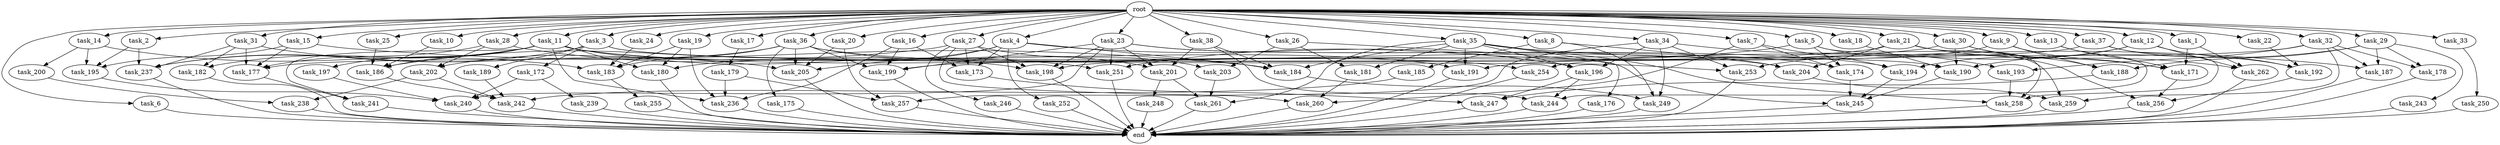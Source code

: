 digraph G {
  task_8 [size="102.400000"];
  task_239 [size="42090679500.800003"];
  task_173 [size="115105123532.800003"];
  task_189 [size="54975581388.800003"];
  task_17 [size="102.400000"];
  task_261 [size="48962627174.400002"];
  task_204 [size="142592914227.200012"];
  task_242 [size="81604378624.000000"];
  task_35 [size="102.400000"];
  task_26 [size="102.400000"];
  task_15 [size="102.400000"];
  task_252 [size="21474836480.000000"];
  task_251 [size="124554051584.000000"];
  task_205 [size="204440443289.600006"];
  task_255 [size="21474836480.000000"];
  task_33 [size="102.400000"];
  task_186 [size="83322365542.400009"];
  task_181 [size="24910810316.800003"];
  task_241 [size="116823110451.200012"];
  task_176 [size="3435973836.800000"];
  task_13 [size="102.400000"];
  task_22 [size="102.400000"];
  task_5 [size="102.400000"];
  task_36 [size="102.400000"];
  task_200 [size="85899345920.000000"];
  task_201 [size="135720966553.600006"];
  task_6 [size="102.400000"];
  task_7 [size="102.400000"];
  task_240 [size="166644731084.800018"];
  task_30 [size="102.400000"];
  task_262 [size="116823110451.200012"];
  task_3 [size="102.400000"];
  task_179 [size="42090679500.800003"];
  task_187 [size="72155450572.800003"];
  task_188 [size="226774273228.800018"];
  task_236 [size="224197292851.200012"];
  task_183 [size="268864952729.600006"];
  task_193 [size="83322365542.400009"];
  task_247 [size="135720966553.600006"];
  task_259 [size="52398601011.200005"];
  task_191 [size="120259084288.000000"];
  task_260 [size="76450417868.800003"];
  task_175 [size="42090679500.800003"];
  task_253 [size="155477816115.200012"];
  task_202 [size="55834574848.000000"];
  root [size="0.000000"];
  task_182 [size="85899345920.000000"];
  task_258 [size="127990025420.800003"];
  task_245 [size="115964116992.000000"];
  task_12 [size="102.400000"];
  task_21 [size="102.400000"];
  task_18 [size="102.400000"];
  task_180 [size="138297946931.200012"];
  task_31 [size="102.400000"];
  task_244 [size="101361228185.600006"];
  task_9 [size="102.400000"];
  task_237 [size="148605868441.600006"];
  task_192 [size="93630287052.800003"];
  task_28 [size="102.400000"];
  task_174 [size="148605868441.600006"];
  task_177 [size="103079215104.000000"];
  task_171 [size="234505214361.600006"];
  task_185 [size="69578470195.199997"];
  task_34 [size="102.400000"];
  task_10 [size="102.400000"];
  task_178 [size="68719476736.000000"];
  task_194 [size="171798691840.000000"];
  task_2 [size="102.400000"];
  task_29 [size="102.400000"];
  end [size="0.000000"];
  task_184 [size="36077725286.400002"];
  task_197 [size="30923764531.200001"];
  task_198 [size="193273528320.000000"];
  task_16 [size="102.400000"];
  task_14 [size="102.400000"];
  task_24 [size="102.400000"];
  task_38 [size="102.400000"];
  task_195 [size="97066260889.600006"];
  task_243 [size="54975581388.800003"];
  task_257 [size="176952652595.200012"];
  task_19 [size="102.400000"];
  task_32 [size="102.400000"];
  task_196 [size="94489280512.000000"];
  task_25 [size="102.400000"];
  task_4 [size="102.400000"];
  task_172 [size="54975581388.800003"];
  task_27 [size="102.400000"];
  task_254 [size="44667659878.400002"];
  task_23 [size="102.400000"];
  task_37 [size="102.400000"];
  task_256 [size="98784247808.000000"];
  task_1 [size="102.400000"];
  task_11 [size="102.400000"];
  task_190 [size="203581449830.400024"];
  task_249 [size="142592914227.200012"];
  task_20 [size="102.400000"];
  task_250 [size="21474836480.000000"];
  task_246 [size="7730941132.800000"];
  task_203 [size="29205777612.800003"];
  task_199 [size="221620312473.600006"];
  task_238 [size="76450417868.800003"];
  task_248 [size="3435973836.800000"];

  task_8 -> task_185 [size="679477248.000000"];
  task_8 -> task_249 [size="679477248.000000"];
  task_8 -> task_204 [size="679477248.000000"];
  task_239 -> end [size="1.000000"];
  task_173 -> task_247 [size="75497472.000000"];
  task_189 -> task_242 [size="209715200.000000"];
  task_17 -> task_179 [size="411041792.000000"];
  task_261 -> end [size="1.000000"];
  task_204 -> task_259 [size="301989888.000000"];
  task_242 -> end [size="1.000000"];
  task_35 -> task_176 [size="33554432.000000"];
  task_35 -> task_258 [size="33554432.000000"];
  task_35 -> task_187 [size="33554432.000000"];
  task_35 -> task_181 [size="33554432.000000"];
  task_35 -> task_191 [size="33554432.000000"];
  task_35 -> task_196 [size="33554432.000000"];
  task_35 -> task_184 [size="33554432.000000"];
  task_35 -> task_261 [size="33554432.000000"];
  task_26 -> task_245 [size="209715200.000000"];
  task_26 -> task_181 [size="209715200.000000"];
  task_26 -> task_203 [size="209715200.000000"];
  task_15 -> task_184 [size="33554432.000000"];
  task_15 -> task_195 [size="33554432.000000"];
  task_15 -> task_177 [size="33554432.000000"];
  task_252 -> end [size="1.000000"];
  task_251 -> end [size="1.000000"];
  task_205 -> end [size="1.000000"];
  task_255 -> end [size="1.000000"];
  task_33 -> task_250 [size="209715200.000000"];
  task_186 -> task_242 [size="301989888.000000"];
  task_181 -> task_260 [size="134217728.000000"];
  task_241 -> end [size="1.000000"];
  task_176 -> end [size="1.000000"];
  task_13 -> task_171 [size="75497472.000000"];
  task_13 -> task_244 [size="75497472.000000"];
  task_22 -> task_192 [size="536870912.000000"];
  task_5 -> task_251 [size="75497472.000000"];
  task_5 -> task_174 [size="75497472.000000"];
  task_5 -> task_256 [size="75497472.000000"];
  task_5 -> task_259 [size="75497472.000000"];
  task_36 -> task_202 [size="411041792.000000"];
  task_36 -> task_175 [size="411041792.000000"];
  task_36 -> task_205 [size="411041792.000000"];
  task_36 -> task_183 [size="411041792.000000"];
  task_36 -> task_201 [size="411041792.000000"];
  task_36 -> task_204 [size="411041792.000000"];
  task_36 -> task_199 [size="411041792.000000"];
  task_200 -> task_238 [size="536870912.000000"];
  task_201 -> task_261 [size="33554432.000000"];
  task_201 -> task_248 [size="33554432.000000"];
  task_6 -> end [size="1.000000"];
  task_7 -> task_194 [size="536870912.000000"];
  task_7 -> task_260 [size="536870912.000000"];
  task_7 -> task_174 [size="536870912.000000"];
  task_240 -> end [size="1.000000"];
  task_30 -> task_188 [size="838860800.000000"];
  task_30 -> task_190 [size="838860800.000000"];
  task_30 -> task_198 [size="838860800.000000"];
  task_30 -> task_171 [size="838860800.000000"];
  task_262 -> end [size="1.000000"];
  task_3 -> task_190 [size="536870912.000000"];
  task_3 -> task_172 [size="536870912.000000"];
  task_3 -> task_237 [size="536870912.000000"];
  task_3 -> task_253 [size="536870912.000000"];
  task_3 -> task_189 [size="536870912.000000"];
  task_179 -> task_236 [size="209715200.000000"];
  task_179 -> task_257 [size="209715200.000000"];
  task_187 -> end [size="1.000000"];
  task_188 -> task_247 [size="411041792.000000"];
  task_236 -> end [size="1.000000"];
  task_183 -> task_255 [size="209715200.000000"];
  task_193 -> task_258 [size="838860800.000000"];
  task_247 -> end [size="1.000000"];
  task_259 -> end [size="1.000000"];
  task_191 -> end [size="1.000000"];
  task_260 -> end [size="1.000000"];
  task_175 -> end [size="1.000000"];
  task_253 -> end [size="1.000000"];
  task_202 -> task_242 [size="209715200.000000"];
  task_202 -> task_238 [size="209715200.000000"];
  root -> task_8 [size="1.000000"];
  root -> task_14 [size="1.000000"];
  root -> task_24 [size="1.000000"];
  root -> task_13 [size="1.000000"];
  root -> task_33 [size="1.000000"];
  root -> task_12 [size="1.000000"];
  root -> task_21 [size="1.000000"];
  root -> task_18 [size="1.000000"];
  root -> task_22 [size="1.000000"];
  root -> task_31 [size="1.000000"];
  root -> task_9 [size="1.000000"];
  root -> task_5 [size="1.000000"];
  root -> task_36 [size="1.000000"];
  root -> task_32 [size="1.000000"];
  root -> task_26 [size="1.000000"];
  root -> task_15 [size="1.000000"];
  root -> task_6 [size="1.000000"];
  root -> task_4 [size="1.000000"];
  root -> task_25 [size="1.000000"];
  root -> task_30 [size="1.000000"];
  root -> task_34 [size="1.000000"];
  root -> task_3 [size="1.000000"];
  root -> task_19 [size="1.000000"];
  root -> task_10 [size="1.000000"];
  root -> task_23 [size="1.000000"];
  root -> task_37 [size="1.000000"];
  root -> task_1 [size="1.000000"];
  root -> task_11 [size="1.000000"];
  root -> task_17 [size="1.000000"];
  root -> task_2 [size="1.000000"];
  root -> task_29 [size="1.000000"];
  root -> task_20 [size="1.000000"];
  root -> task_35 [size="1.000000"];
  root -> task_7 [size="1.000000"];
  root -> task_27 [size="1.000000"];
  root -> task_38 [size="1.000000"];
  root -> task_28 [size="1.000000"];
  root -> task_16 [size="1.000000"];
  task_182 -> end [size="1.000000"];
  task_258 -> end [size="1.000000"];
  task_245 -> end [size="1.000000"];
  task_12 -> task_194 [size="301989888.000000"];
  task_12 -> task_262 [size="301989888.000000"];
  task_12 -> task_253 [size="301989888.000000"];
  task_12 -> task_192 [size="301989888.000000"];
  task_21 -> task_204 [size="301989888.000000"];
  task_21 -> task_262 [size="301989888.000000"];
  task_21 -> task_177 [size="301989888.000000"];
  task_21 -> task_258 [size="301989888.000000"];
  task_18 -> task_190 [size="75497472.000000"];
  task_180 -> end [size="1.000000"];
  task_31 -> task_205 [size="536870912.000000"];
  task_31 -> task_237 [size="536870912.000000"];
  task_31 -> task_177 [size="536870912.000000"];
  task_31 -> task_182 [size="536870912.000000"];
  task_244 -> end [size="1.000000"];
  task_9 -> task_188 [size="838860800.000000"];
  task_9 -> task_191 [size="838860800.000000"];
  task_9 -> task_171 [size="838860800.000000"];
  task_237 -> end [size="1.000000"];
  task_192 -> task_256 [size="679477248.000000"];
  task_28 -> task_202 [size="134217728.000000"];
  task_28 -> task_198 [size="134217728.000000"];
  task_28 -> task_177 [size="134217728.000000"];
  task_174 -> task_245 [size="301989888.000000"];
  task_177 -> task_241 [size="838860800.000000"];
  task_171 -> task_256 [size="209715200.000000"];
  task_185 -> task_242 [size="75497472.000000"];
  task_34 -> task_196 [size="679477248.000000"];
  task_34 -> task_257 [size="679477248.000000"];
  task_34 -> task_193 [size="679477248.000000"];
  task_34 -> task_253 [size="679477248.000000"];
  task_34 -> task_249 [size="679477248.000000"];
  task_10 -> task_186 [size="301989888.000000"];
  task_178 -> end [size="1.000000"];
  task_194 -> task_245 [size="411041792.000000"];
  task_2 -> task_237 [size="75497472.000000"];
  task_2 -> task_195 [size="75497472.000000"];
  task_29 -> task_188 [size="536870912.000000"];
  task_29 -> task_190 [size="536870912.000000"];
  task_29 -> task_187 [size="536870912.000000"];
  task_29 -> task_178 [size="536870912.000000"];
  task_29 -> task_243 [size="536870912.000000"];
  task_184 -> task_249 [size="33554432.000000"];
  task_197 -> task_240 [size="301989888.000000"];
  task_198 -> end [size="1.000000"];
  task_16 -> task_236 [size="838860800.000000"];
  task_16 -> task_199 [size="838860800.000000"];
  task_16 -> task_173 [size="838860800.000000"];
  task_14 -> task_183 [size="838860800.000000"];
  task_14 -> task_195 [size="838860800.000000"];
  task_14 -> task_200 [size="838860800.000000"];
  task_24 -> task_183 [size="536870912.000000"];
  task_38 -> task_201 [size="75497472.000000"];
  task_38 -> task_184 [size="75497472.000000"];
  task_38 -> task_244 [size="75497472.000000"];
  task_195 -> task_240 [size="75497472.000000"];
  task_243 -> end [size="1.000000"];
  task_257 -> end [size="1.000000"];
  task_19 -> task_236 [size="838860800.000000"];
  task_19 -> task_180 [size="838860800.000000"];
  task_19 -> task_183 [size="838860800.000000"];
  task_32 -> task_178 [size="134217728.000000"];
  task_32 -> task_193 [size="134217728.000000"];
  task_32 -> task_259 [size="134217728.000000"];
  task_32 -> task_187 [size="134217728.000000"];
  task_32 -> task_254 [size="134217728.000000"];
  task_196 -> task_247 [size="838860800.000000"];
  task_196 -> task_244 [size="838860800.000000"];
  task_25 -> task_186 [size="134217728.000000"];
  task_4 -> task_173 [size="209715200.000000"];
  task_4 -> task_196 [size="209715200.000000"];
  task_4 -> task_205 [size="209715200.000000"];
  task_4 -> task_184 [size="209715200.000000"];
  task_4 -> task_180 [size="209715200.000000"];
  task_4 -> task_252 [size="209715200.000000"];
  task_172 -> task_239 [size="411041792.000000"];
  task_172 -> task_240 [size="411041792.000000"];
  task_27 -> task_246 [size="75497472.000000"];
  task_27 -> task_186 [size="75497472.000000"];
  task_27 -> task_203 [size="75497472.000000"];
  task_27 -> task_260 [size="75497472.000000"];
  task_27 -> task_198 [size="75497472.000000"];
  task_27 -> task_173 [size="75497472.000000"];
  task_254 -> end [size="1.000000"];
  task_23 -> task_194 [size="838860800.000000"];
  task_23 -> task_251 [size="838860800.000000"];
  task_23 -> task_201 [size="838860800.000000"];
  task_23 -> task_198 [size="838860800.000000"];
  task_23 -> task_174 [size="838860800.000000"];
  task_23 -> task_199 [size="838860800.000000"];
  task_23 -> task_240 [size="838860800.000000"];
  task_37 -> task_199 [size="75497472.000000"];
  task_37 -> task_258 [size="75497472.000000"];
  task_37 -> task_192 [size="75497472.000000"];
  task_256 -> end [size="1.000000"];
  task_1 -> task_262 [size="536870912.000000"];
  task_1 -> task_171 [size="536870912.000000"];
  task_11 -> task_251 [size="301989888.000000"];
  task_11 -> task_237 [size="301989888.000000"];
  task_11 -> task_197 [size="301989888.000000"];
  task_11 -> task_182 [size="301989888.000000"];
  task_11 -> task_254 [size="301989888.000000"];
  task_11 -> task_191 [size="301989888.000000"];
  task_11 -> task_236 [size="301989888.000000"];
  task_11 -> task_241 [size="301989888.000000"];
  task_11 -> task_180 [size="301989888.000000"];
  task_11 -> task_186 [size="301989888.000000"];
  task_190 -> task_245 [size="209715200.000000"];
  task_249 -> end [size="1.000000"];
  task_20 -> task_205 [size="838860800.000000"];
  task_20 -> task_257 [size="838860800.000000"];
  task_250 -> end [size="1.000000"];
  task_246 -> end [size="1.000000"];
  task_203 -> task_261 [size="411041792.000000"];
  task_199 -> end [size="1.000000"];
  task_238 -> end [size="1.000000"];
  task_248 -> end [size="1.000000"];
}
